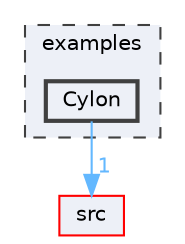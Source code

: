 digraph "/home/runner/work/FastLED/FastLED/examples/Cylon"
{
 // LATEX_PDF_SIZE
  bgcolor="transparent";
  edge [fontname=Helvetica,fontsize=10,labelfontname=Helvetica,labelfontsize=10];
  node [fontname=Helvetica,fontsize=10,shape=box,height=0.2,width=0.4];
  compound=true
  subgraph clusterdir_d28a4824dc47e487b107a5db32ef43c4 {
    graph [ bgcolor="#edf0f7", pencolor="grey25", label="examples", fontname=Helvetica,fontsize=10 style="filled,dashed", URL="dir_d28a4824dc47e487b107a5db32ef43c4.html",tooltip=""]
  dir_28f79ea112b9e3d7e6ff42754a4ce07c [label="Cylon", fillcolor="#edf0f7", color="grey25", style="filled,bold", URL="dir_28f79ea112b9e3d7e6ff42754a4ce07c.html",tooltip=""];
  }
  dir_68267d1309a1af8e8297ef4c3efbcdba [label="src", fillcolor="#edf0f7", color="red", style="filled", URL="dir_68267d1309a1af8e8297ef4c3efbcdba.html",tooltip=""];
  dir_28f79ea112b9e3d7e6ff42754a4ce07c->dir_68267d1309a1af8e8297ef4c3efbcdba [headlabel="1", labeldistance=1.5 headhref="dir_000016_000073.html" href="dir_000016_000073.html" color="steelblue1" fontcolor="steelblue1"];
}
